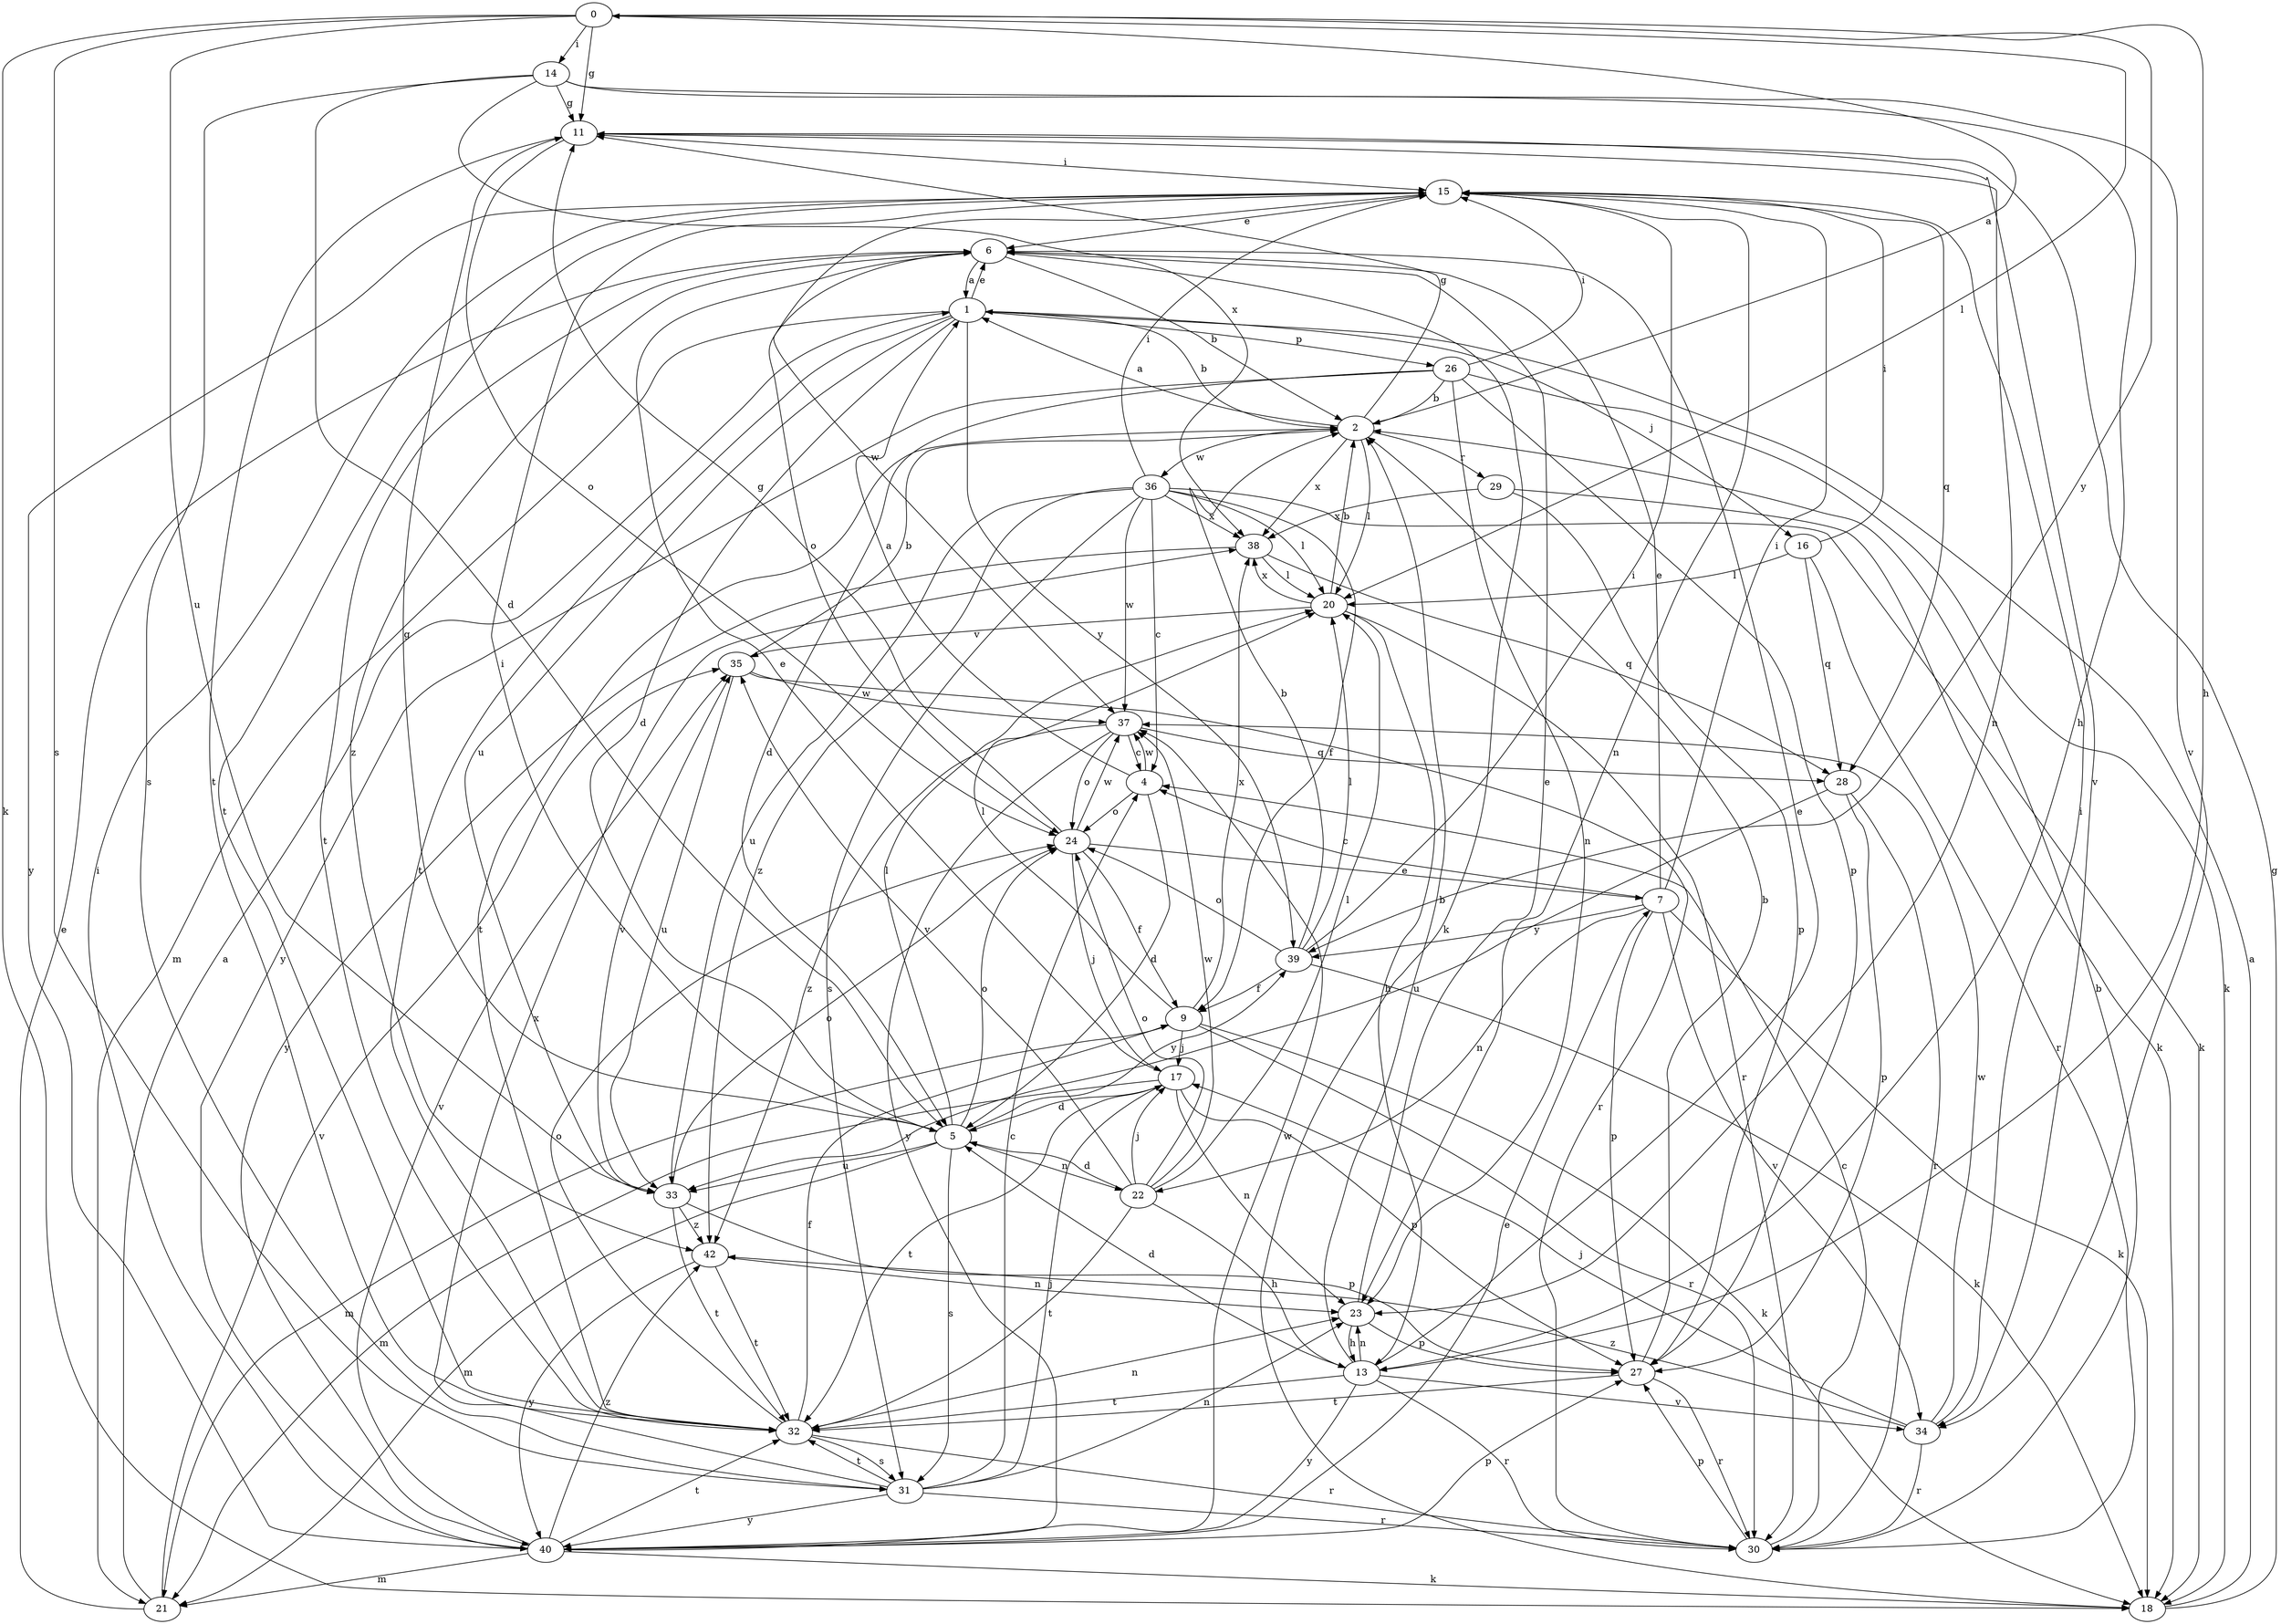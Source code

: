strict digraph  {
0;
1;
2;
4;
5;
6;
7;
9;
11;
13;
14;
15;
16;
17;
18;
20;
21;
22;
23;
24;
26;
27;
28;
29;
30;
31;
32;
33;
34;
35;
36;
37;
38;
39;
40;
42;
0 -> 11  [label=g];
0 -> 13  [label=h];
0 -> 14  [label=i];
0 -> 18  [label=k];
0 -> 20  [label=l];
0 -> 31  [label=s];
0 -> 33  [label=u];
0 -> 39  [label=y];
1 -> 2  [label=b];
1 -> 5  [label=d];
1 -> 6  [label=e];
1 -> 16  [label=j];
1 -> 21  [label=m];
1 -> 26  [label=p];
1 -> 32  [label=t];
1 -> 33  [label=u];
1 -> 39  [label=y];
2 -> 0  [label=a];
2 -> 1  [label=a];
2 -> 11  [label=g];
2 -> 20  [label=l];
2 -> 29  [label=r];
2 -> 32  [label=t];
2 -> 36  [label=w];
2 -> 38  [label=x];
4 -> 1  [label=a];
4 -> 5  [label=d];
4 -> 24  [label=o];
4 -> 37  [label=w];
5 -> 11  [label=g];
5 -> 15  [label=i];
5 -> 20  [label=l];
5 -> 21  [label=m];
5 -> 22  [label=n];
5 -> 24  [label=o];
5 -> 31  [label=s];
5 -> 33  [label=u];
5 -> 39  [label=y];
6 -> 1  [label=a];
6 -> 2  [label=b];
6 -> 18  [label=k];
6 -> 24  [label=o];
6 -> 32  [label=t];
6 -> 42  [label=z];
7 -> 4  [label=c];
7 -> 6  [label=e];
7 -> 15  [label=i];
7 -> 18  [label=k];
7 -> 22  [label=n];
7 -> 27  [label=p];
7 -> 34  [label=v];
7 -> 39  [label=y];
9 -> 17  [label=j];
9 -> 18  [label=k];
9 -> 20  [label=l];
9 -> 21  [label=m];
9 -> 30  [label=r];
9 -> 38  [label=x];
11 -> 15  [label=i];
11 -> 23  [label=n];
11 -> 24  [label=o];
11 -> 32  [label=t];
11 -> 34  [label=v];
13 -> 2  [label=b];
13 -> 5  [label=d];
13 -> 6  [label=e];
13 -> 23  [label=n];
13 -> 30  [label=r];
13 -> 32  [label=t];
13 -> 34  [label=v];
13 -> 40  [label=y];
14 -> 5  [label=d];
14 -> 11  [label=g];
14 -> 13  [label=h];
14 -> 31  [label=s];
14 -> 34  [label=v];
14 -> 38  [label=x];
15 -> 6  [label=e];
15 -> 23  [label=n];
15 -> 28  [label=q];
15 -> 32  [label=t];
15 -> 37  [label=w];
15 -> 40  [label=y];
16 -> 15  [label=i];
16 -> 20  [label=l];
16 -> 28  [label=q];
16 -> 30  [label=r];
17 -> 5  [label=d];
17 -> 6  [label=e];
17 -> 21  [label=m];
17 -> 23  [label=n];
17 -> 27  [label=p];
17 -> 32  [label=t];
18 -> 1  [label=a];
18 -> 11  [label=g];
20 -> 2  [label=b];
20 -> 13  [label=h];
20 -> 30  [label=r];
20 -> 35  [label=v];
20 -> 38  [label=x];
21 -> 1  [label=a];
21 -> 6  [label=e];
21 -> 35  [label=v];
22 -> 5  [label=d];
22 -> 13  [label=h];
22 -> 17  [label=j];
22 -> 20  [label=l];
22 -> 24  [label=o];
22 -> 32  [label=t];
22 -> 35  [label=v];
22 -> 37  [label=w];
23 -> 6  [label=e];
23 -> 13  [label=h];
23 -> 27  [label=p];
24 -> 7  [label=e];
24 -> 9  [label=f];
24 -> 11  [label=g];
24 -> 17  [label=j];
24 -> 37  [label=w];
26 -> 2  [label=b];
26 -> 5  [label=d];
26 -> 15  [label=i];
26 -> 18  [label=k];
26 -> 23  [label=n];
26 -> 27  [label=p];
26 -> 40  [label=y];
27 -> 2  [label=b];
27 -> 30  [label=r];
27 -> 32  [label=t];
28 -> 27  [label=p];
28 -> 30  [label=r];
28 -> 33  [label=u];
29 -> 18  [label=k];
29 -> 27  [label=p];
29 -> 38  [label=x];
30 -> 2  [label=b];
30 -> 4  [label=c];
30 -> 27  [label=p];
31 -> 4  [label=c];
31 -> 17  [label=j];
31 -> 23  [label=n];
31 -> 30  [label=r];
31 -> 32  [label=t];
31 -> 38  [label=x];
31 -> 40  [label=y];
32 -> 9  [label=f];
32 -> 23  [label=n];
32 -> 24  [label=o];
32 -> 30  [label=r];
32 -> 31  [label=s];
33 -> 24  [label=o];
33 -> 27  [label=p];
33 -> 32  [label=t];
33 -> 35  [label=v];
33 -> 42  [label=z];
34 -> 15  [label=i];
34 -> 17  [label=j];
34 -> 30  [label=r];
34 -> 37  [label=w];
34 -> 42  [label=z];
35 -> 2  [label=b];
35 -> 30  [label=r];
35 -> 33  [label=u];
35 -> 37  [label=w];
36 -> 4  [label=c];
36 -> 9  [label=f];
36 -> 15  [label=i];
36 -> 18  [label=k];
36 -> 20  [label=l];
36 -> 31  [label=s];
36 -> 33  [label=u];
36 -> 37  [label=w];
36 -> 38  [label=x];
36 -> 42  [label=z];
37 -> 4  [label=c];
37 -> 24  [label=o];
37 -> 28  [label=q];
37 -> 40  [label=y];
37 -> 42  [label=z];
38 -> 20  [label=l];
38 -> 28  [label=q];
38 -> 40  [label=y];
39 -> 2  [label=b];
39 -> 9  [label=f];
39 -> 15  [label=i];
39 -> 18  [label=k];
39 -> 20  [label=l];
39 -> 24  [label=o];
40 -> 7  [label=e];
40 -> 15  [label=i];
40 -> 18  [label=k];
40 -> 21  [label=m];
40 -> 27  [label=p];
40 -> 32  [label=t];
40 -> 35  [label=v];
40 -> 37  [label=w];
40 -> 42  [label=z];
42 -> 23  [label=n];
42 -> 32  [label=t];
42 -> 40  [label=y];
}
